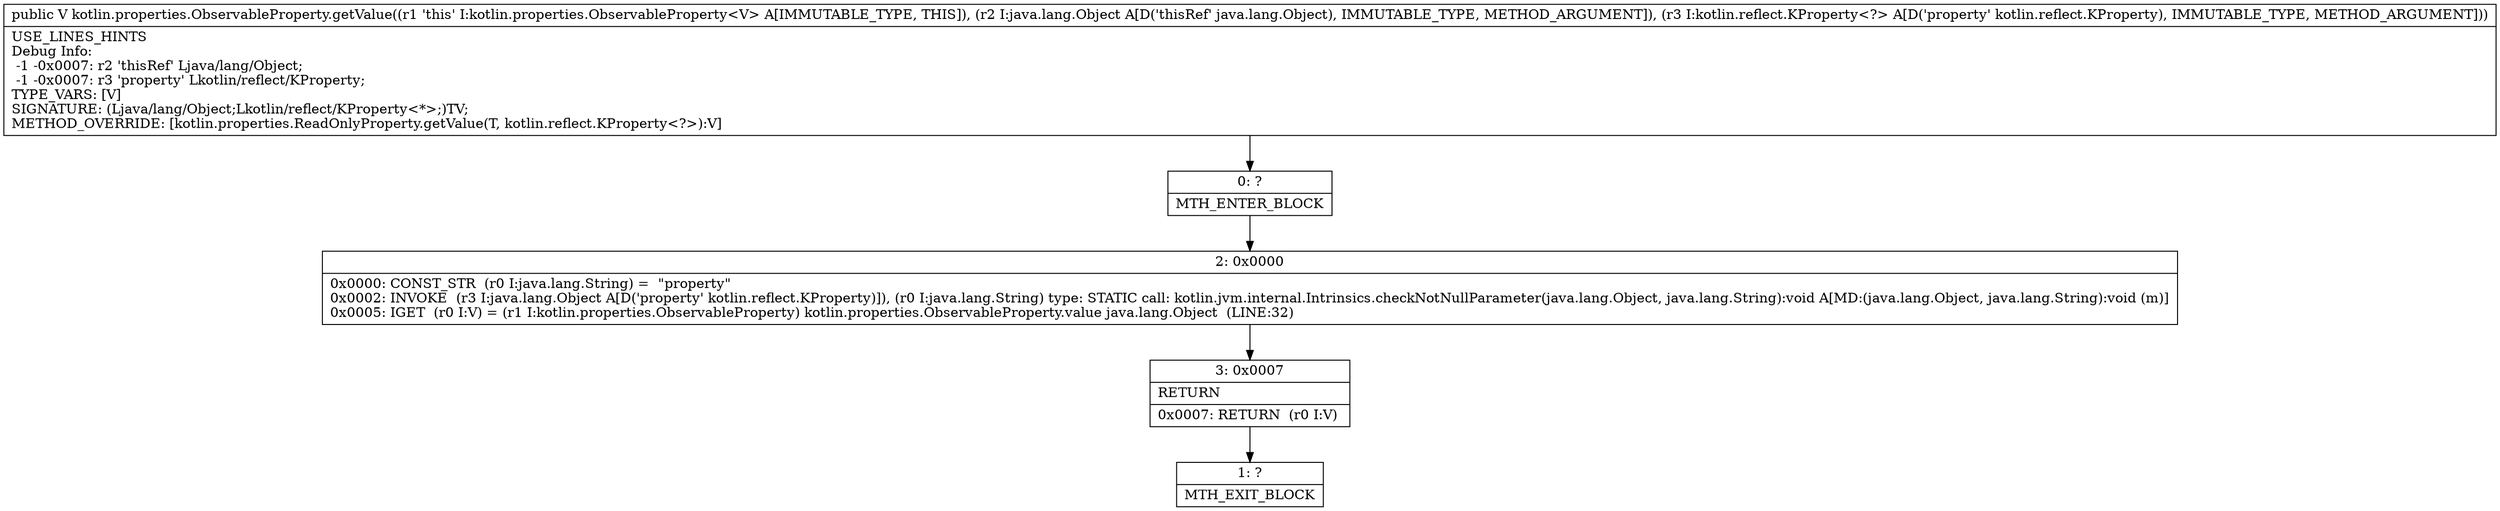 digraph "CFG forkotlin.properties.ObservableProperty.getValue(Ljava\/lang\/Object;Lkotlin\/reflect\/KProperty;)Ljava\/lang\/Object;" {
Node_0 [shape=record,label="{0\:\ ?|MTH_ENTER_BLOCK\l}"];
Node_2 [shape=record,label="{2\:\ 0x0000|0x0000: CONST_STR  (r0 I:java.lang.String) =  \"property\" \l0x0002: INVOKE  (r3 I:java.lang.Object A[D('property' kotlin.reflect.KProperty)]), (r0 I:java.lang.String) type: STATIC call: kotlin.jvm.internal.Intrinsics.checkNotNullParameter(java.lang.Object, java.lang.String):void A[MD:(java.lang.Object, java.lang.String):void (m)]\l0x0005: IGET  (r0 I:V) = (r1 I:kotlin.properties.ObservableProperty) kotlin.properties.ObservableProperty.value java.lang.Object  (LINE:32)\l}"];
Node_3 [shape=record,label="{3\:\ 0x0007|RETURN\l|0x0007: RETURN  (r0 I:V) \l}"];
Node_1 [shape=record,label="{1\:\ ?|MTH_EXIT_BLOCK\l}"];
MethodNode[shape=record,label="{public V kotlin.properties.ObservableProperty.getValue((r1 'this' I:kotlin.properties.ObservableProperty\<V\> A[IMMUTABLE_TYPE, THIS]), (r2 I:java.lang.Object A[D('thisRef' java.lang.Object), IMMUTABLE_TYPE, METHOD_ARGUMENT]), (r3 I:kotlin.reflect.KProperty\<?\> A[D('property' kotlin.reflect.KProperty), IMMUTABLE_TYPE, METHOD_ARGUMENT]))  | USE_LINES_HINTS\lDebug Info:\l  \-1 \-0x0007: r2 'thisRef' Ljava\/lang\/Object;\l  \-1 \-0x0007: r3 'property' Lkotlin\/reflect\/KProperty;\lTYPE_VARS: [V]\lSIGNATURE: (Ljava\/lang\/Object;Lkotlin\/reflect\/KProperty\<*\>;)TV;\lMETHOD_OVERRIDE: [kotlin.properties.ReadOnlyProperty.getValue(T, kotlin.reflect.KProperty\<?\>):V]\l}"];
MethodNode -> Node_0;Node_0 -> Node_2;
Node_2 -> Node_3;
Node_3 -> Node_1;
}

